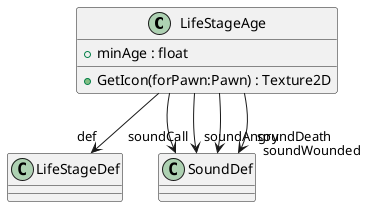 @startuml
class LifeStageAge {
    + minAge : float
    + GetIcon(forPawn:Pawn) : Texture2D
}
LifeStageAge --> "def" LifeStageDef
LifeStageAge --> "soundCall" SoundDef
LifeStageAge --> "soundAngry" SoundDef
LifeStageAge --> "soundWounded" SoundDef
LifeStageAge --> "soundDeath" SoundDef
@enduml

